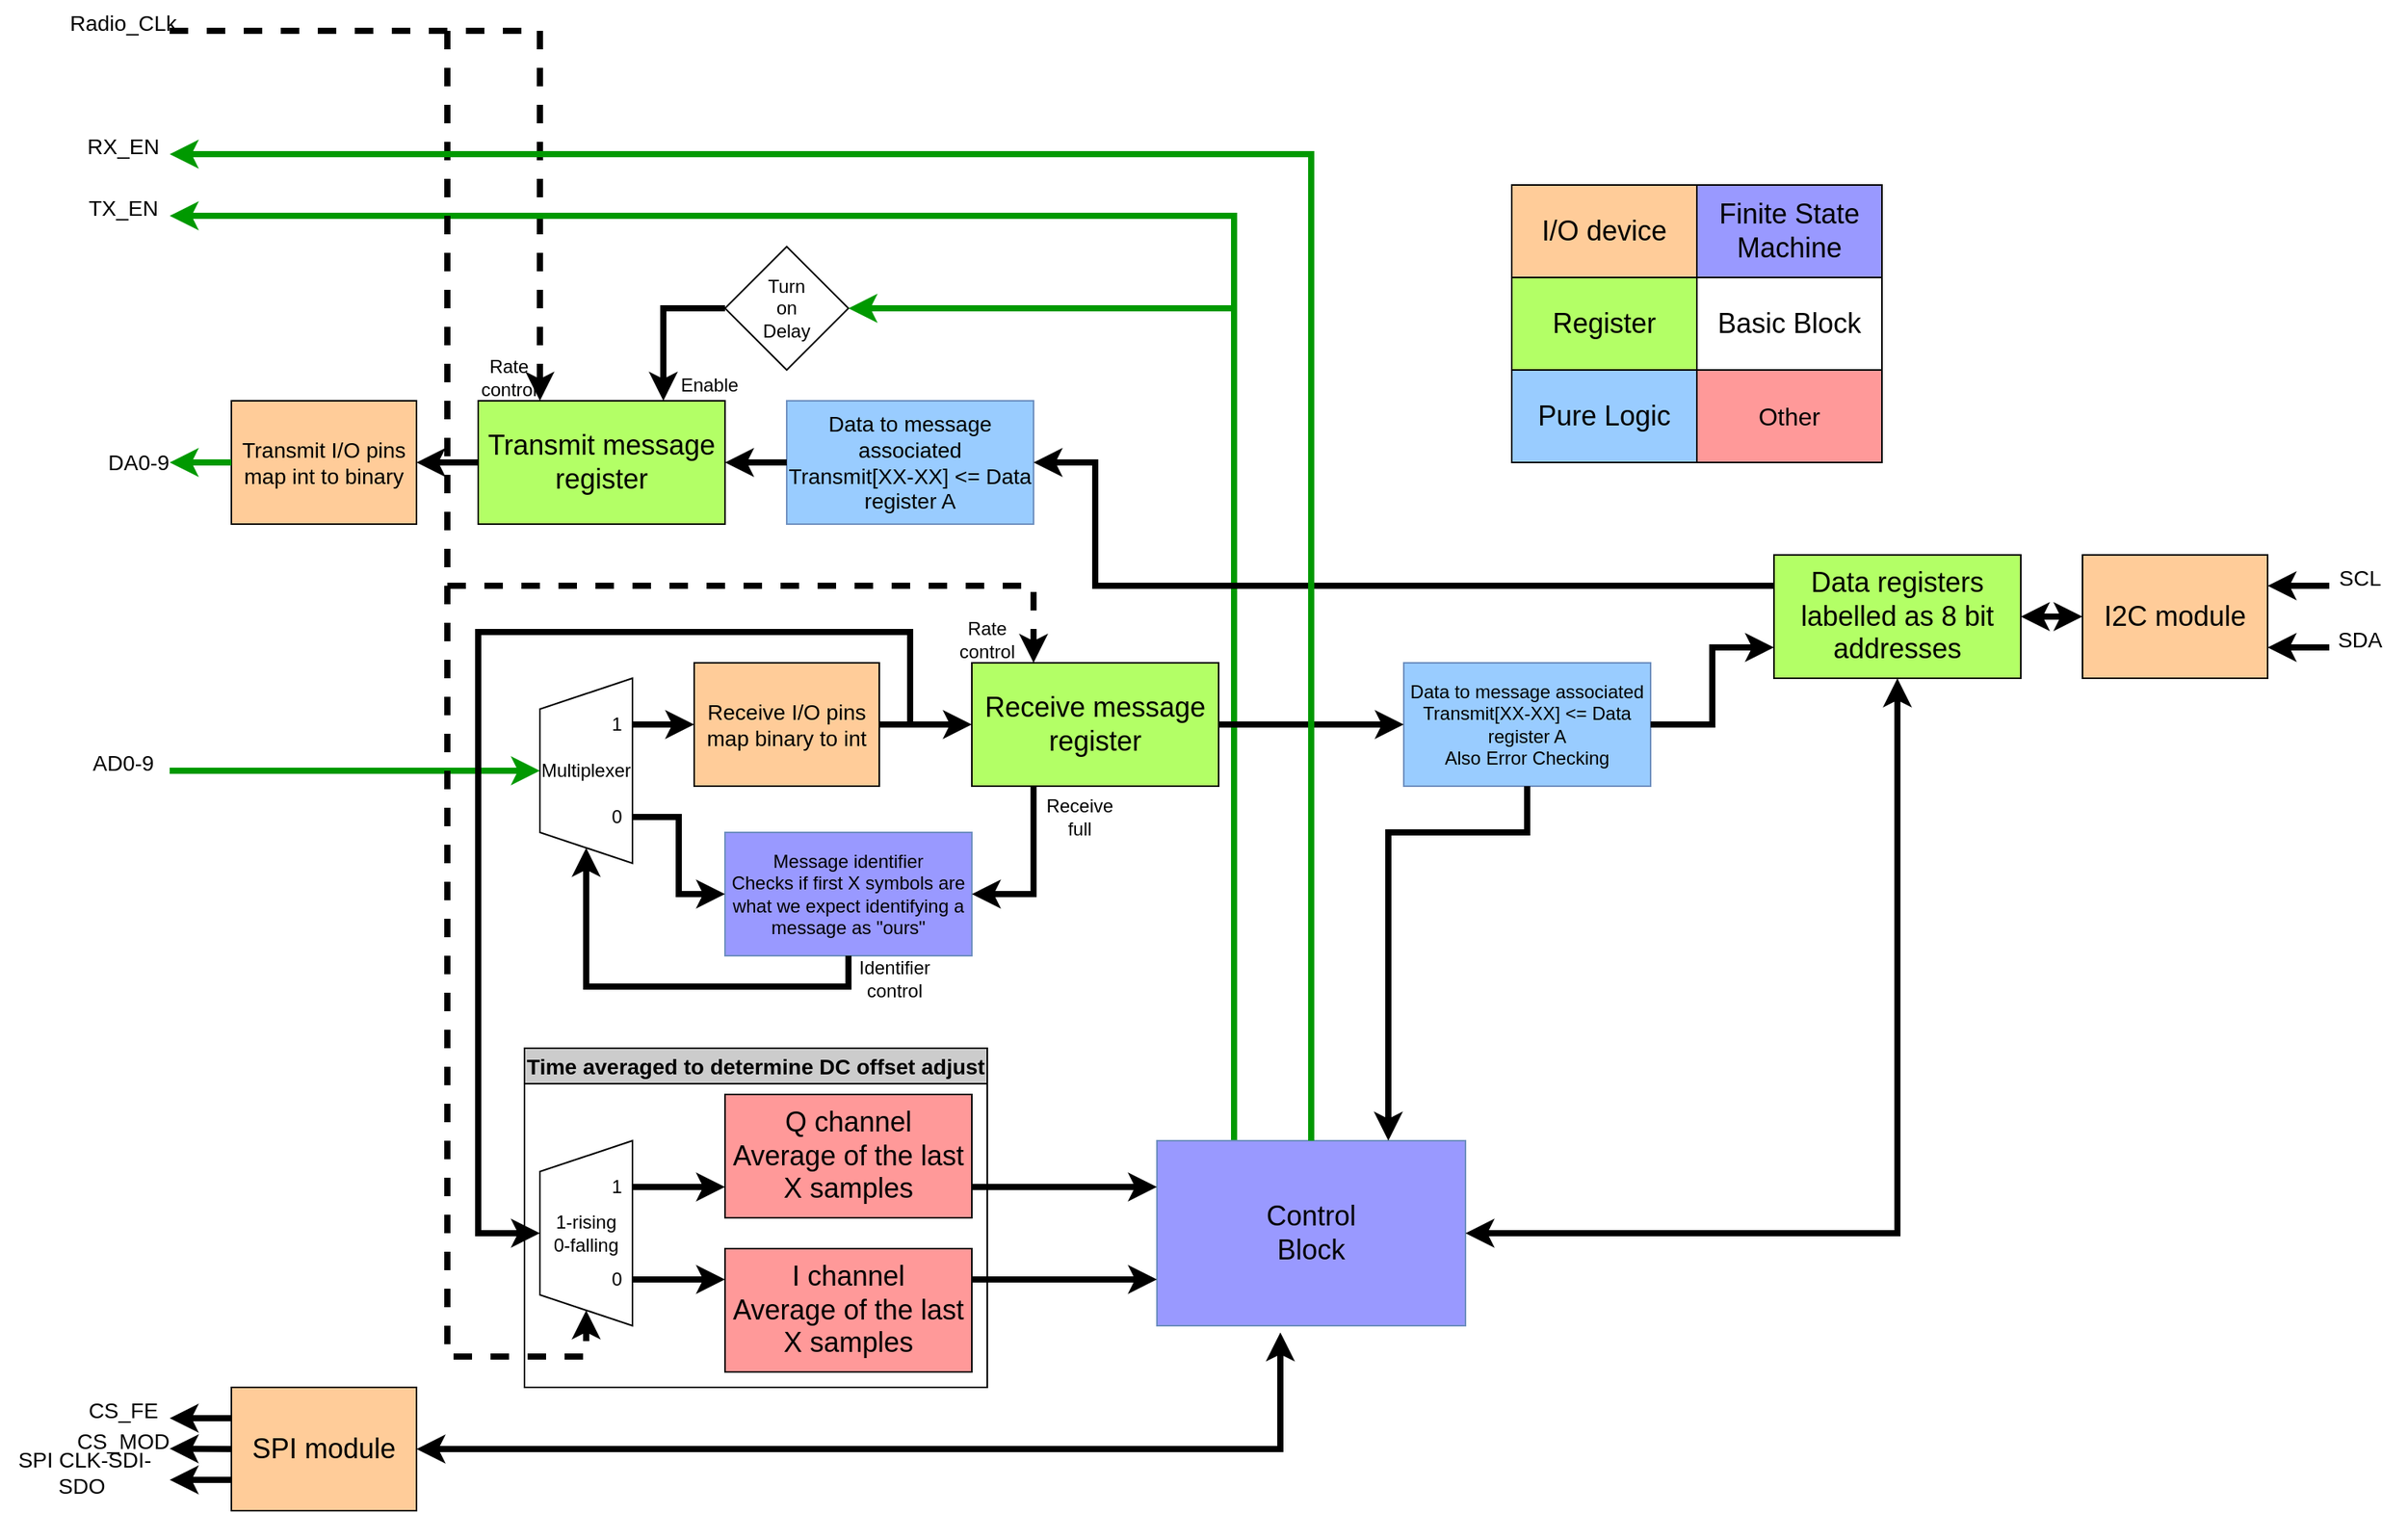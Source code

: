 <mxfile version="26.0.9">
  <diagram name="Page-1" id="vsFpGM8cMpQ58_ePYn85">
    <mxGraphModel dx="1969" dy="984" grid="1" gridSize="10" guides="1" tooltips="1" connect="1" arrows="1" fold="1" page="1" pageScale="1" pageWidth="850" pageHeight="1100" math="0" shadow="0">
      <root>
        <mxCell id="0" />
        <mxCell id="1" parent="0" />
        <mxCell id="k6nBy3I7K8xRcGhtrXj--1" value="&lt;font style=&quot;font-size: 14px;&quot;&gt;Transmit I/O pins&lt;br&gt;map int to binary&lt;/font&gt;" style="rounded=0;whiteSpace=wrap;html=1;fillColor=#FFCC99;rotation=0;" parent="1" vertex="1">
          <mxGeometry x="160" y="560" width="120" height="80" as="geometry" />
        </mxCell>
        <mxCell id="k6nBy3I7K8xRcGhtrXj--2" value="" style="endArrow=classic;html=1;rounded=0;exitX=0;exitY=0.5;exitDx=0;exitDy=0;strokeWidth=4;strokeColor=#009900;" parent="1" source="k6nBy3I7K8xRcGhtrXj--1" edge="1">
          <mxGeometry width="50" height="50" relative="1" as="geometry">
            <mxPoint x="80" y="650" as="sourcePoint" />
            <mxPoint x="120" y="600" as="targetPoint" />
          </mxGeometry>
        </mxCell>
        <mxCell id="k6nBy3I7K8xRcGhtrXj--3" value="&lt;font style=&quot;font-size: 14px;&quot;&gt;DA0-9&lt;/font&gt;" style="text;html=1;strokeColor=none;fillColor=none;align=center;verticalAlign=middle;whiteSpace=wrap;rounded=0;" parent="1" vertex="1">
          <mxGeometry x="70" y="585" width="60" height="30" as="geometry" />
        </mxCell>
        <mxCell id="k6nBy3I7K8xRcGhtrXj--5" value="" style="endArrow=classic;html=1;rounded=0;strokeWidth=4;entryX=0;entryY=0.5;entryDx=0;entryDy=0;exitX=1;exitY=0.5;exitDx=0;exitDy=0;" parent="1" source="9bQRH0FdYBQ_Yc0oaRbt-37" target="fVUcmllLcyqqEy-csJnl-25" edge="1">
          <mxGeometry width="50" height="50" relative="1" as="geometry">
            <mxPoint x="120" y="800" as="sourcePoint" />
            <mxPoint x="160" y="800" as="targetPoint" />
          </mxGeometry>
        </mxCell>
        <mxCell id="k6nBy3I7K8xRcGhtrXj--6" value="&lt;font style=&quot;font-size: 14px;&quot;&gt;AD0-9&lt;/font&gt;" style="text;html=1;strokeColor=none;fillColor=none;align=center;verticalAlign=middle;whiteSpace=wrap;rounded=0;" parent="1" vertex="1">
          <mxGeometry x="60" y="780" width="60" height="30" as="geometry" />
        </mxCell>
        <mxCell id="fVUcmllLcyqqEy-csJnl-1" value="&lt;font style=&quot;font-size: 18px;&quot;&gt;Transmit message register&lt;/font&gt;" style="rounded=0;whiteSpace=wrap;html=1;fillColor=#B3FF66;" parent="1" vertex="1">
          <mxGeometry x="320" y="560" width="160" height="80" as="geometry" />
        </mxCell>
        <mxCell id="fVUcmllLcyqqEy-csJnl-3" value="" style="endArrow=classic;html=1;rounded=0;exitX=0;exitY=0.5;exitDx=0;exitDy=0;strokeWidth=4;entryX=1;entryY=0.5;entryDx=0;entryDy=0;" parent="1" source="fVUcmllLcyqqEy-csJnl-1" target="k6nBy3I7K8xRcGhtrXj--1" edge="1">
          <mxGeometry width="50" height="50" relative="1" as="geometry">
            <mxPoint x="170" y="610" as="sourcePoint" />
            <mxPoint x="290" y="600" as="targetPoint" />
          </mxGeometry>
        </mxCell>
        <mxCell id="fVUcmllLcyqqEy-csJnl-4" value="Turn&lt;br&gt;on&lt;br&gt;Delay" style="rhombus;whiteSpace=wrap;html=1;" parent="1" vertex="1">
          <mxGeometry x="480" y="460" width="80" height="80" as="geometry" />
        </mxCell>
        <mxCell id="fVUcmllLcyqqEy-csJnl-6" value="" style="endArrow=classic;html=1;rounded=0;strokeWidth=4;entryX=0.25;entryY=0;entryDx=0;entryDy=0;dashed=1;" parent="1" target="fVUcmllLcyqqEy-csJnl-1" edge="1">
          <mxGeometry width="50" height="50" relative="1" as="geometry">
            <mxPoint x="120" y="320" as="sourcePoint" />
            <mxPoint x="140" y="460" as="targetPoint" />
            <Array as="points">
              <mxPoint x="360" y="320" />
            </Array>
          </mxGeometry>
        </mxCell>
        <mxCell id="fVUcmllLcyqqEy-csJnl-7" value="" style="endArrow=classic;html=1;rounded=0;exitX=0;exitY=0.5;exitDx=0;exitDy=0;strokeWidth=4;entryX=0.75;entryY=0;entryDx=0;entryDy=0;" parent="1" source="fVUcmllLcyqqEy-csJnl-4" target="fVUcmllLcyqqEy-csJnl-1" edge="1">
          <mxGeometry width="50" height="50" relative="1" as="geometry">
            <mxPoint x="190" y="630" as="sourcePoint" />
            <mxPoint x="150" y="630" as="targetPoint" />
            <Array as="points">
              <mxPoint x="440" y="500" />
            </Array>
          </mxGeometry>
        </mxCell>
        <mxCell id="fVUcmllLcyqqEy-csJnl-11" value="" style="endArrow=classic;html=1;rounded=0;strokeWidth=4;strokeColor=#009900;" parent="1" edge="1">
          <mxGeometry width="50" height="50" relative="1" as="geometry">
            <mxPoint x="810" y="500" as="sourcePoint" />
            <mxPoint x="120" y="440" as="targetPoint" />
            <Array as="points">
              <mxPoint x="810" y="440" />
            </Array>
          </mxGeometry>
        </mxCell>
        <mxCell id="fVUcmllLcyqqEy-csJnl-12" value="&lt;font style=&quot;font-size: 14px;&quot;&gt;Radio_CLk&lt;/font&gt;" style="text;html=1;strokeColor=none;fillColor=none;align=center;verticalAlign=middle;whiteSpace=wrap;rounded=0;" parent="1" vertex="1">
          <mxGeometry x="60" y="300" width="60" height="30" as="geometry" />
        </mxCell>
        <mxCell id="fVUcmllLcyqqEy-csJnl-13" value="&lt;font style=&quot;font-size: 14px;&quot;&gt;TX_EN&lt;/font&gt;" style="text;html=1;strokeColor=none;fillColor=none;align=center;verticalAlign=middle;whiteSpace=wrap;rounded=0;" parent="1" vertex="1">
          <mxGeometry x="60" y="420" width="60" height="30" as="geometry" />
        </mxCell>
        <mxCell id="fVUcmllLcyqqEy-csJnl-14" value="" style="endArrow=classic;html=1;rounded=0;strokeWidth=4;entryX=1;entryY=0.5;entryDx=0;entryDy=0;exitX=0.25;exitY=0;exitDx=0;exitDy=0;strokeColor=#009900;" parent="1" source="fKqxcsbEL_6MsnyXHgG2-2" target="fVUcmllLcyqqEy-csJnl-4" edge="1">
          <mxGeometry width="50" height="50" relative="1" as="geometry">
            <mxPoint x="600" y="500" as="sourcePoint" />
            <mxPoint x="540" y="499.62" as="targetPoint" />
            <Array as="points">
              <mxPoint x="810" y="500" />
            </Array>
          </mxGeometry>
        </mxCell>
        <mxCell id="fVUcmllLcyqqEy-csJnl-15" value="&lt;font style=&quot;font-size: 18px;&quot;&gt;I2C module&lt;/font&gt;" style="rounded=0;whiteSpace=wrap;html=1;fillColor=#FFCC99;rotation=0;" parent="1" vertex="1">
          <mxGeometry x="1360" y="660" width="120" height="80" as="geometry" />
        </mxCell>
        <mxCell id="fVUcmllLcyqqEy-csJnl-16" value="&lt;font style=&quot;font-size: 18px;&quot;&gt;Data registers&lt;br&gt;labelled as 8 bit addresses&lt;/font&gt;" style="rounded=0;whiteSpace=wrap;html=1;fillColor=#B3FF66;" parent="1" vertex="1">
          <mxGeometry x="1160" y="660" width="160" height="80" as="geometry" />
        </mxCell>
        <mxCell id="fVUcmllLcyqqEy-csJnl-18" value="" style="endArrow=classic;html=1;rounded=0;strokeWidth=4;entryX=1;entryY=0.25;entryDx=0;entryDy=0;" parent="1" target="fVUcmllLcyqqEy-csJnl-15" edge="1">
          <mxGeometry width="50" height="50" relative="1" as="geometry">
            <mxPoint x="1520" y="680" as="sourcePoint" />
            <mxPoint x="1100" y="510" as="targetPoint" />
          </mxGeometry>
        </mxCell>
        <mxCell id="fVUcmllLcyqqEy-csJnl-19" value="" style="endArrow=classic;html=1;rounded=0;strokeWidth=4;entryX=1;entryY=0.75;entryDx=0;entryDy=0;" parent="1" target="fVUcmllLcyqqEy-csJnl-15" edge="1">
          <mxGeometry width="50" height="50" relative="1" as="geometry">
            <mxPoint x="1520" y="720" as="sourcePoint" />
            <mxPoint x="1110" y="520" as="targetPoint" />
          </mxGeometry>
        </mxCell>
        <mxCell id="fVUcmllLcyqqEy-csJnl-20" value="&lt;font style=&quot;font-size: 14px;&quot;&gt;SDA&lt;/font&gt;" style="text;html=1;strokeColor=none;fillColor=none;align=center;verticalAlign=middle;whiteSpace=wrap;rounded=0;" parent="1" vertex="1">
          <mxGeometry x="1510" y="700" width="60" height="30" as="geometry" />
        </mxCell>
        <mxCell id="fVUcmllLcyqqEy-csJnl-21" value="&lt;font style=&quot;font-size: 14px;&quot;&gt;SCL&lt;/font&gt;" style="text;html=1;strokeColor=none;fillColor=none;align=center;verticalAlign=middle;whiteSpace=wrap;rounded=0;" parent="1" vertex="1">
          <mxGeometry x="1510" y="660" width="60" height="30" as="geometry" />
        </mxCell>
        <mxCell id="fVUcmllLcyqqEy-csJnl-22" value="" style="endArrow=classic;startArrow=classic;html=1;rounded=0;entryX=0;entryY=0.5;entryDx=0;entryDy=0;exitX=1;exitY=0.5;exitDx=0;exitDy=0;strokeWidth=4;" parent="1" source="fVUcmllLcyqqEy-csJnl-16" target="fVUcmllLcyqqEy-csJnl-15" edge="1">
          <mxGeometry width="50" height="50" relative="1" as="geometry">
            <mxPoint x="1380" y="810" as="sourcePoint" />
            <mxPoint x="1430" y="760" as="targetPoint" />
          </mxGeometry>
        </mxCell>
        <mxCell id="fVUcmllLcyqqEy-csJnl-25" value="&lt;font style=&quot;font-size: 18px;&quot;&gt;Receive message register&lt;/font&gt;" style="rounded=0;whiteSpace=wrap;html=1;fillColor=#B3FF66;" parent="1" vertex="1">
          <mxGeometry x="640" y="730" width="160" height="80" as="geometry" />
        </mxCell>
        <mxCell id="fVUcmllLcyqqEy-csJnl-28" value="" style="endArrow=classic;html=1;rounded=0;strokeWidth=4;entryX=0.25;entryY=0;entryDx=0;entryDy=0;dashed=1;" parent="1" target="fVUcmllLcyqqEy-csJnl-25" edge="1">
          <mxGeometry width="50" height="50" relative="1" as="geometry">
            <mxPoint x="300" y="320" as="sourcePoint" />
            <mxPoint x="370" y="570" as="targetPoint" />
            <Array as="points">
              <mxPoint x="300" y="680" />
              <mxPoint x="680" y="680" />
            </Array>
          </mxGeometry>
        </mxCell>
        <mxCell id="fVUcmllLcyqqEy-csJnl-32" value="&lt;font style=&quot;font-size: 14px;&quot;&gt;RX_EN&lt;/font&gt;" style="text;html=1;strokeColor=none;fillColor=none;align=center;verticalAlign=middle;whiteSpace=wrap;rounded=0;" parent="1" vertex="1">
          <mxGeometry x="60" y="380" width="60" height="30" as="geometry" />
        </mxCell>
        <mxCell id="fVUcmllLcyqqEy-csJnl-34" value="&lt;font style=&quot;font-size: 14px;&quot;&gt;Data to message associated&lt;br&gt;Transmit[XX-XX] &amp;lt;= Data register A&lt;/font&gt;" style="rounded=0;whiteSpace=wrap;html=1;fillColor=#99CCFF;strokeColor=#6c8ebf;" parent="1" vertex="1">
          <mxGeometry x="520" y="560" width="160" height="80" as="geometry" />
        </mxCell>
        <mxCell id="fVUcmllLcyqqEy-csJnl-36" value="Data to message associated&lt;br&gt;Transmit[XX-XX] &amp;lt;= Data register A&lt;br&gt;Also Error Checking" style="rounded=0;whiteSpace=wrap;html=1;fillColor=#99CCFF;strokeColor=#6c8ebf;" parent="1" vertex="1">
          <mxGeometry x="920" y="730" width="160" height="80" as="geometry" />
        </mxCell>
        <mxCell id="fVUcmllLcyqqEy-csJnl-37" value="" style="endArrow=classic;html=1;rounded=0;strokeWidth=4;entryX=1;entryY=0.5;entryDx=0;entryDy=0;exitX=0;exitY=0.5;exitDx=0;exitDy=0;" parent="1" source="fVUcmllLcyqqEy-csJnl-34" target="fVUcmllLcyqqEy-csJnl-1" edge="1">
          <mxGeometry width="50" height="50" relative="1" as="geometry">
            <mxPoint x="610" y="510" as="sourcePoint" />
            <mxPoint x="570" y="510" as="targetPoint" />
          </mxGeometry>
        </mxCell>
        <mxCell id="fVUcmllLcyqqEy-csJnl-39" value="" style="endArrow=classic;html=1;rounded=0;strokeWidth=4;entryX=0;entryY=0.75;entryDx=0;entryDy=0;exitX=1;exitY=0.5;exitDx=0;exitDy=0;" parent="1" source="fVUcmllLcyqqEy-csJnl-36" target="fVUcmllLcyqqEy-csJnl-16" edge="1">
          <mxGeometry width="50" height="50" relative="1" as="geometry">
            <mxPoint x="750" y="530" as="sourcePoint" />
            <mxPoint x="710" y="530" as="targetPoint" />
            <Array as="points">
              <mxPoint x="1120" y="770" />
              <mxPoint x="1120" y="720" />
            </Array>
          </mxGeometry>
        </mxCell>
        <mxCell id="fVUcmllLcyqqEy-csJnl-40" value="" style="endArrow=classic;html=1;rounded=0;strokeWidth=4;entryX=1;entryY=0.5;entryDx=0;entryDy=0;exitX=0;exitY=0.25;exitDx=0;exitDy=0;" parent="1" source="fVUcmllLcyqqEy-csJnl-16" target="fVUcmllLcyqqEy-csJnl-34" edge="1">
          <mxGeometry width="50" height="50" relative="1" as="geometry">
            <mxPoint x="640" y="540" as="sourcePoint" />
            <mxPoint x="600" y="540" as="targetPoint" />
            <Array as="points">
              <mxPoint x="720" y="680" />
              <mxPoint x="720" y="600" />
            </Array>
          </mxGeometry>
        </mxCell>
        <mxCell id="fVUcmllLcyqqEy-csJnl-42" value="Multiplexer" style="shape=trapezoid;perimeter=trapezoidPerimeter;whiteSpace=wrap;html=1;fixedSize=1;direction=north;" parent="1" vertex="1">
          <mxGeometry x="360" y="740" width="60" height="120" as="geometry" />
        </mxCell>
        <mxCell id="fVUcmllLcyqqEy-csJnl-45" value="Message identifier&lt;br&gt;Checks if first X symbols are what we expect identifying a message as &quot;ours&quot;" style="rounded=0;whiteSpace=wrap;html=1;fillColor=#9999FF;strokeColor=#6c8ebf;" parent="1" vertex="1">
          <mxGeometry x="480" y="840" width="160" height="80" as="geometry" />
        </mxCell>
        <mxCell id="fVUcmllLcyqqEy-csJnl-46" value="" style="endArrow=classic;html=1;rounded=0;strokeWidth=4;exitX=0.25;exitY=1;exitDx=0;exitDy=0;entryX=0;entryY=0.5;entryDx=0;entryDy=0;" parent="1" source="fVUcmllLcyqqEy-csJnl-42" target="fVUcmllLcyqqEy-csJnl-45" edge="1">
          <mxGeometry width="50" height="50" relative="1" as="geometry">
            <mxPoint x="430" y="780" as="sourcePoint" />
            <mxPoint x="490" y="780" as="targetPoint" />
            <Array as="points">
              <mxPoint x="450" y="830" />
              <mxPoint x="450" y="880" />
            </Array>
          </mxGeometry>
        </mxCell>
        <mxCell id="fVUcmllLcyqqEy-csJnl-47" value="" style="endArrow=classic;html=1;rounded=0;strokeWidth=4;exitX=0.5;exitY=1;exitDx=0;exitDy=0;entryX=0;entryY=0.5;entryDx=0;entryDy=0;" parent="1" source="fVUcmllLcyqqEy-csJnl-45" target="fVUcmllLcyqqEy-csJnl-42" edge="1">
          <mxGeometry width="50" height="50" relative="1" as="geometry">
            <mxPoint x="440" y="790" as="sourcePoint" />
            <mxPoint x="500" y="790" as="targetPoint" />
            <Array as="points">
              <mxPoint x="560" y="940" />
              <mxPoint x="390" y="940" />
            </Array>
          </mxGeometry>
        </mxCell>
        <mxCell id="fVUcmllLcyqqEy-csJnl-48" value="1" style="text;html=1;strokeColor=none;fillColor=none;align=center;verticalAlign=middle;whiteSpace=wrap;rounded=0;" parent="1" vertex="1">
          <mxGeometry x="400" y="760" width="20" height="20" as="geometry" />
        </mxCell>
        <mxCell id="fVUcmllLcyqqEy-csJnl-49" value="0" style="text;html=1;strokeColor=none;fillColor=none;align=center;verticalAlign=middle;whiteSpace=wrap;rounded=0;" parent="1" vertex="1">
          <mxGeometry x="400" y="820" width="20" height="20" as="geometry" />
        </mxCell>
        <mxCell id="fVUcmllLcyqqEy-csJnl-53" value="" style="endArrow=classic;html=1;rounded=0;strokeWidth=4;entryX=0.5;entryY=0;entryDx=0;entryDy=0;strokeColor=#009900;" parent="1" target="fVUcmllLcyqqEy-csJnl-42" edge="1">
          <mxGeometry width="50" height="50" relative="1" as="geometry">
            <mxPoint x="120" y="800" as="sourcePoint" />
            <mxPoint x="170" y="810" as="targetPoint" />
          </mxGeometry>
        </mxCell>
        <mxCell id="fVUcmllLcyqqEy-csJnl-54" value="&lt;font style=&quot;font-size: 18px;&quot;&gt;I/O device&lt;/font&gt;" style="rounded=0;whiteSpace=wrap;html=1;fillColor=#FFCC99;" parent="1" vertex="1">
          <mxGeometry x="990" y="420" width="120" height="60" as="geometry" />
        </mxCell>
        <mxCell id="fVUcmllLcyqqEy-csJnl-55" value="&lt;font style=&quot;font-size: 18px;&quot;&gt;Register&lt;/font&gt;" style="rounded=0;whiteSpace=wrap;html=1;fillColor=#B3FF66;" parent="1" vertex="1">
          <mxGeometry x="990" y="480" width="120" height="60" as="geometry" />
        </mxCell>
        <mxCell id="fVUcmllLcyqqEy-csJnl-56" value="&lt;font style=&quot;font-size: 18px;&quot;&gt;Pure Logic&lt;/font&gt;" style="rounded=0;whiteSpace=wrap;html=1;fillColor=#99CCFF;" parent="1" vertex="1">
          <mxGeometry x="990" y="540" width="120" height="60" as="geometry" />
        </mxCell>
        <mxCell id="fVUcmllLcyqqEy-csJnl-57" value="&lt;font style=&quot;font-size: 18px;&quot;&gt;Finite State&lt;br&gt;Machine&lt;/font&gt;" style="rounded=0;whiteSpace=wrap;html=1;fillColor=#9999FF;" parent="1" vertex="1">
          <mxGeometry x="1110" y="420" width="120" height="60" as="geometry" />
        </mxCell>
        <mxCell id="fVUcmllLcyqqEy-csJnl-59" value="" style="endArrow=classic;html=1;rounded=0;strokeWidth=4;exitX=0.75;exitY=1;exitDx=0;exitDy=0;entryX=0;entryY=0.5;entryDx=0;entryDy=0;" parent="1" source="fVUcmllLcyqqEy-csJnl-42" target="9bQRH0FdYBQ_Yc0oaRbt-37" edge="1">
          <mxGeometry width="50" height="50" relative="1" as="geometry">
            <mxPoint x="390" y="780" as="sourcePoint" />
            <mxPoint x="470" y="710" as="targetPoint" />
          </mxGeometry>
        </mxCell>
        <mxCell id="fVUcmllLcyqqEy-csJnl-60" value="" style="endArrow=classic;html=1;rounded=0;strokeWidth=4;entryX=1;entryY=0.5;entryDx=0;entryDy=0;exitX=0.25;exitY=1;exitDx=0;exitDy=0;" parent="1" source="fVUcmllLcyqqEy-csJnl-25" target="fVUcmllLcyqqEy-csJnl-45" edge="1">
          <mxGeometry width="50" height="50" relative="1" as="geometry">
            <mxPoint x="300" y="820" as="sourcePoint" />
            <mxPoint x="340" y="820" as="targetPoint" />
            <Array as="points">
              <mxPoint x="680" y="880" />
              <mxPoint x="640" y="880" />
            </Array>
          </mxGeometry>
        </mxCell>
        <mxCell id="fVUcmllLcyqqEy-csJnl-61" value="Receive full" style="text;html=1;strokeColor=none;fillColor=none;align=center;verticalAlign=middle;whiteSpace=wrap;rounded=0;" parent="1" vertex="1">
          <mxGeometry x="680" y="815" width="60" height="30" as="geometry" />
        </mxCell>
        <mxCell id="fVUcmllLcyqqEy-csJnl-62" value="Identifier control" style="text;html=1;strokeColor=none;fillColor=none;align=center;verticalAlign=middle;whiteSpace=wrap;rounded=0;" parent="1" vertex="1">
          <mxGeometry x="560" y="920" width="60" height="30" as="geometry" />
        </mxCell>
        <mxCell id="fVUcmllLcyqqEy-csJnl-64" value="" style="endArrow=classic;html=1;rounded=0;strokeWidth=4;entryX=0;entryY=0.5;entryDx=0;entryDy=0;exitX=1;exitY=0.5;exitDx=0;exitDy=0;" parent="1" source="fVUcmllLcyqqEy-csJnl-25" target="fVUcmllLcyqqEy-csJnl-36" edge="1">
          <mxGeometry width="50" height="50" relative="1" as="geometry">
            <mxPoint x="350" y="830" as="sourcePoint" />
            <mxPoint x="390" y="830" as="targetPoint" />
          </mxGeometry>
        </mxCell>
        <mxCell id="fVUcmllLcyqqEy-csJnl-65" value="&lt;font style=&quot;font-size: 18px;&quot;&gt;Basic Block&lt;/font&gt;" style="rounded=0;whiteSpace=wrap;html=1;" parent="1" vertex="1">
          <mxGeometry x="1110" y="480" width="120" height="60" as="geometry" />
        </mxCell>
        <mxCell id="fVUcmllLcyqqEy-csJnl-66" value="Rate control" style="text;html=1;strokeColor=none;fillColor=none;align=center;verticalAlign=middle;whiteSpace=wrap;rounded=0;" parent="1" vertex="1">
          <mxGeometry x="310" y="530" width="60" height="30" as="geometry" />
        </mxCell>
        <mxCell id="fVUcmllLcyqqEy-csJnl-69" value="Rate control" style="text;html=1;strokeColor=none;fillColor=none;align=center;verticalAlign=middle;whiteSpace=wrap;rounded=0;" parent="1" vertex="1">
          <mxGeometry x="620" y="700" width="60" height="30" as="geometry" />
        </mxCell>
        <mxCell id="fVUcmllLcyqqEy-csJnl-71" value="Enable" style="text;html=1;strokeColor=none;fillColor=none;align=center;verticalAlign=middle;whiteSpace=wrap;rounded=0;" parent="1" vertex="1">
          <mxGeometry x="440" y="535" width="60" height="30" as="geometry" />
        </mxCell>
        <mxCell id="fKqxcsbEL_6MsnyXHgG2-2" value="&lt;font style=&quot;font-size: 18px;&quot;&gt;Control&lt;br&gt;Block&lt;br&gt;&lt;/font&gt;" style="rounded=0;whiteSpace=wrap;html=1;fillColor=#9999FF;strokeColor=#6c8ebf;" parent="1" vertex="1">
          <mxGeometry x="760" y="1040" width="200" height="120" as="geometry" />
        </mxCell>
        <mxCell id="9bQRH0FdYBQ_Yc0oaRbt-1" value="&lt;font size=&quot;3&quot;&gt;Other&lt;/font&gt;" style="rounded=0;whiteSpace=wrap;html=1;fillColor=#FF9999;" parent="1" vertex="1">
          <mxGeometry x="1110" y="540" width="120" height="60" as="geometry" />
        </mxCell>
        <mxCell id="9bQRH0FdYBQ_Yc0oaRbt-3" value="&lt;font style=&quot;font-size: 18px;&quot;&gt;Q channel&lt;br&gt;Average of the last X samples&lt;/font&gt;" style="rounded=0;whiteSpace=wrap;html=1;fillColor=#FF9999;" parent="1" vertex="1">
          <mxGeometry x="480" y="1010" width="160" height="80" as="geometry" />
        </mxCell>
        <mxCell id="9bQRH0FdYBQ_Yc0oaRbt-4" value="1-rising&lt;br&gt;0-falling" style="shape=trapezoid;perimeter=trapezoidPerimeter;whiteSpace=wrap;html=1;fixedSize=1;direction=north;" parent="1" vertex="1">
          <mxGeometry x="360" y="1040" width="60" height="120" as="geometry" />
        </mxCell>
        <mxCell id="9bQRH0FdYBQ_Yc0oaRbt-5" value="1" style="text;html=1;strokeColor=none;fillColor=none;align=center;verticalAlign=middle;whiteSpace=wrap;rounded=0;" parent="1" vertex="1">
          <mxGeometry x="400" y="1060" width="20" height="20" as="geometry" />
        </mxCell>
        <mxCell id="9bQRH0FdYBQ_Yc0oaRbt-6" value="0" style="text;html=1;strokeColor=none;fillColor=none;align=center;verticalAlign=middle;whiteSpace=wrap;rounded=0;" parent="1" vertex="1">
          <mxGeometry x="400" y="1120" width="20" height="20" as="geometry" />
        </mxCell>
        <mxCell id="9bQRH0FdYBQ_Yc0oaRbt-7" value="" style="endArrow=classic;html=1;rounded=0;strokeWidth=4;entryX=0.5;entryY=0;entryDx=0;entryDy=0;" parent="1" target="9bQRH0FdYBQ_Yc0oaRbt-4" edge="1">
          <mxGeometry width="50" height="50" relative="1" as="geometry">
            <mxPoint x="600" y="770" as="sourcePoint" />
            <mxPoint x="370" y="810" as="targetPoint" />
            <Array as="points">
              <mxPoint x="600" y="710" />
              <mxPoint x="320" y="710" />
              <mxPoint x="320" y="1100" />
            </Array>
          </mxGeometry>
        </mxCell>
        <mxCell id="9bQRH0FdYBQ_Yc0oaRbt-10" value="&lt;font style=&quot;font-size: 18px;&quot;&gt;I channel&lt;br&gt;Average of the last X samples&lt;/font&gt;" style="rounded=0;whiteSpace=wrap;html=1;fillColor=#FF9999;" parent="1" vertex="1">
          <mxGeometry x="480" y="1110" width="160" height="80" as="geometry" />
        </mxCell>
        <mxCell id="9bQRH0FdYBQ_Yc0oaRbt-14" value="" style="endArrow=classic;html=1;rounded=0;strokeWidth=4;entryX=0;entryY=0.75;entryDx=0;entryDy=0;exitX=0.75;exitY=1;exitDx=0;exitDy=0;" parent="1" source="9bQRH0FdYBQ_Yc0oaRbt-4" target="9bQRH0FdYBQ_Yc0oaRbt-3" edge="1">
          <mxGeometry width="50" height="50" relative="1" as="geometry">
            <mxPoint x="430" y="1060" as="sourcePoint" />
            <mxPoint x="370" y="850" as="targetPoint" />
          </mxGeometry>
        </mxCell>
        <mxCell id="9bQRH0FdYBQ_Yc0oaRbt-15" value="" style="endArrow=classic;html=1;rounded=0;strokeWidth=4;entryX=0;entryY=0.25;entryDx=0;entryDy=0;exitX=0.25;exitY=1;exitDx=0;exitDy=0;" parent="1" source="9bQRH0FdYBQ_Yc0oaRbt-4" target="9bQRH0FdYBQ_Yc0oaRbt-10" edge="1">
          <mxGeometry width="50" height="50" relative="1" as="geometry">
            <mxPoint x="430" y="1130" as="sourcePoint" />
            <mxPoint x="380" y="860" as="targetPoint" />
          </mxGeometry>
        </mxCell>
        <mxCell id="9bQRH0FdYBQ_Yc0oaRbt-16" value="" style="endArrow=classic;html=1;rounded=0;strokeWidth=4;entryX=0;entryY=0.5;entryDx=0;entryDy=0;dashed=1;" parent="1" target="9bQRH0FdYBQ_Yc0oaRbt-4" edge="1">
          <mxGeometry width="50" height="50" relative="1" as="geometry">
            <mxPoint x="300" y="680" as="sourcePoint" />
            <mxPoint x="370" y="570" as="targetPoint" />
            <Array as="points">
              <mxPoint x="300" y="1180" />
              <mxPoint x="390" y="1180" />
            </Array>
          </mxGeometry>
        </mxCell>
        <mxCell id="9bQRH0FdYBQ_Yc0oaRbt-17" value="&lt;font style=&quot;font-size: 18px;&quot;&gt;SPI module&lt;/font&gt;" style="rounded=0;whiteSpace=wrap;html=1;fillColor=#FFCC99;rotation=0;" parent="1" vertex="1">
          <mxGeometry x="160" y="1200" width="120" height="80" as="geometry" />
        </mxCell>
        <mxCell id="9bQRH0FdYBQ_Yc0oaRbt-18" value="" style="endArrow=classic;html=1;rounded=0;strokeWidth=4;entryX=0;entryY=0.25;entryDx=0;entryDy=0;exitX=1;exitY=0.75;exitDx=0;exitDy=0;" parent="1" source="9bQRH0FdYBQ_Yc0oaRbt-3" target="fKqxcsbEL_6MsnyXHgG2-2" edge="1">
          <mxGeometry width="50" height="50" relative="1" as="geometry">
            <mxPoint x="430" y="1080" as="sourcePoint" />
            <mxPoint x="490" y="1080" as="targetPoint" />
          </mxGeometry>
        </mxCell>
        <mxCell id="9bQRH0FdYBQ_Yc0oaRbt-19" value="" style="endArrow=classic;html=1;rounded=0;strokeWidth=4;entryX=0;entryY=0.75;entryDx=0;entryDy=0;exitX=1;exitY=0.25;exitDx=0;exitDy=0;" parent="1" source="9bQRH0FdYBQ_Yc0oaRbt-10" target="fKqxcsbEL_6MsnyXHgG2-2" edge="1">
          <mxGeometry width="50" height="50" relative="1" as="geometry">
            <mxPoint x="440" y="1090" as="sourcePoint" />
            <mxPoint x="500" y="1090" as="targetPoint" />
          </mxGeometry>
        </mxCell>
        <mxCell id="9bQRH0FdYBQ_Yc0oaRbt-20" value="" style="endArrow=classic;html=1;rounded=0;exitX=0;exitY=0.25;exitDx=0;exitDy=0;strokeWidth=4;" parent="1" source="9bQRH0FdYBQ_Yc0oaRbt-17" edge="1">
          <mxGeometry width="50" height="50" relative="1" as="geometry">
            <mxPoint x="160" y="1220" as="sourcePoint" />
            <mxPoint x="120" y="1220" as="targetPoint" />
          </mxGeometry>
        </mxCell>
        <mxCell id="9bQRH0FdYBQ_Yc0oaRbt-21" value="" style="endArrow=classic;html=1;rounded=0;exitX=0;exitY=0.5;exitDx=0;exitDy=0;strokeWidth=4;" parent="1" source="9bQRH0FdYBQ_Yc0oaRbt-17" edge="1">
          <mxGeometry width="50" height="50" relative="1" as="geometry">
            <mxPoint x="160" y="1239.74" as="sourcePoint" />
            <mxPoint x="120" y="1239.74" as="targetPoint" />
          </mxGeometry>
        </mxCell>
        <mxCell id="9bQRH0FdYBQ_Yc0oaRbt-22" value="" style="endArrow=classic;html=1;rounded=0;exitX=0;exitY=0.75;exitDx=0;exitDy=0;strokeWidth=4;" parent="1" source="9bQRH0FdYBQ_Yc0oaRbt-17" edge="1">
          <mxGeometry width="50" height="50" relative="1" as="geometry">
            <mxPoint x="160" y="1260" as="sourcePoint" />
            <mxPoint x="120" y="1260" as="targetPoint" />
          </mxGeometry>
        </mxCell>
        <mxCell id="9bQRH0FdYBQ_Yc0oaRbt-26" value="&lt;font style=&quot;font-size: 14px;&quot;&gt;CS_FE&lt;/font&gt;" style="text;html=1;strokeColor=none;fillColor=none;align=center;verticalAlign=middle;whiteSpace=wrap;rounded=0;" parent="1" vertex="1">
          <mxGeometry x="60" y="1200" width="60" height="30" as="geometry" />
        </mxCell>
        <mxCell id="9bQRH0FdYBQ_Yc0oaRbt-27" value="&lt;font style=&quot;font-size: 14px;&quot;&gt;CS_MOD&lt;/font&gt;" style="text;html=1;strokeColor=none;fillColor=none;align=center;verticalAlign=middle;whiteSpace=wrap;rounded=0;" parent="1" vertex="1">
          <mxGeometry x="60" y="1220" width="60" height="30" as="geometry" />
        </mxCell>
        <mxCell id="9bQRH0FdYBQ_Yc0oaRbt-28" value="&lt;font style=&quot;font-size: 14px;&quot;&gt;SPI CLK-SDI-SDO&amp;nbsp;&lt;/font&gt;" style="text;html=1;strokeColor=none;fillColor=none;align=center;verticalAlign=middle;whiteSpace=wrap;rounded=0;" parent="1" vertex="1">
          <mxGeometry x="10" y="1240" width="110" height="30" as="geometry" />
        </mxCell>
        <mxCell id="9bQRH0FdYBQ_Yc0oaRbt-30" value="" style="endArrow=classic;startArrow=classic;html=1;rounded=0;entryX=0.4;entryY=1.036;entryDx=0;entryDy=0;exitX=1;exitY=0.5;exitDx=0;exitDy=0;strokeWidth=4;entryPerimeter=0;" parent="1" source="9bQRH0FdYBQ_Yc0oaRbt-17" target="fKqxcsbEL_6MsnyXHgG2-2" edge="1">
          <mxGeometry width="50" height="50" relative="1" as="geometry">
            <mxPoint x="1250" y="710" as="sourcePoint" />
            <mxPoint x="1290" y="710" as="targetPoint" />
            <Array as="points">
              <mxPoint x="840" y="1240" />
            </Array>
          </mxGeometry>
        </mxCell>
        <mxCell id="9bQRH0FdYBQ_Yc0oaRbt-32" value="" style="endArrow=classic;html=1;rounded=0;strokeWidth=4;exitX=0.5;exitY=0;exitDx=0;exitDy=0;strokeColor=#009900;" parent="1" source="fKqxcsbEL_6MsnyXHgG2-2" edge="1">
          <mxGeometry width="50" height="50" relative="1" as="geometry">
            <mxPoint x="820" y="1010" as="sourcePoint" />
            <mxPoint x="120" y="400" as="targetPoint" />
            <Array as="points">
              <mxPoint x="860" y="400" />
            </Array>
          </mxGeometry>
        </mxCell>
        <mxCell id="9bQRH0FdYBQ_Yc0oaRbt-33" value="" style="endArrow=classic;html=1;rounded=0;strokeWidth=4;entryX=0.75;entryY=0;entryDx=0;entryDy=0;exitX=0.5;exitY=1;exitDx=0;exitDy=0;" parent="1" source="fVUcmllLcyqqEy-csJnl-36" target="fKqxcsbEL_6MsnyXHgG2-2" edge="1">
          <mxGeometry width="50" height="50" relative="1" as="geometry">
            <mxPoint x="650" y="1040" as="sourcePoint" />
            <mxPoint x="770" y="1040" as="targetPoint" />
            <Array as="points">
              <mxPoint x="1000" y="840" />
              <mxPoint x="910" y="840" />
            </Array>
          </mxGeometry>
        </mxCell>
        <mxCell id="9bQRH0FdYBQ_Yc0oaRbt-34" value="&lt;font style=&quot;font-size: 14px;&quot;&gt;Time averaged to determine DC offset adjust&lt;/font&gt;" style="swimlane;whiteSpace=wrap;html=1;fillColor=#CCCCCC;strokeColor=#000000;" parent="1" vertex="1">
          <mxGeometry x="350" y="980" width="300" height="220" as="geometry" />
        </mxCell>
        <mxCell id="9bQRH0FdYBQ_Yc0oaRbt-36" value="" style="endArrow=classic;startArrow=classic;html=1;rounded=0;entryX=0.5;entryY=1;entryDx=0;entryDy=0;exitX=1;exitY=0.5;exitDx=0;exitDy=0;strokeWidth=4;" parent="1" source="fKqxcsbEL_6MsnyXHgG2-2" target="fVUcmllLcyqqEy-csJnl-16" edge="1">
          <mxGeometry width="50" height="50" relative="1" as="geometry">
            <mxPoint x="290" y="1250" as="sourcePoint" />
            <mxPoint x="850" y="1174" as="targetPoint" />
            <Array as="points">
              <mxPoint x="1240" y="1100" />
            </Array>
          </mxGeometry>
        </mxCell>
        <mxCell id="9bQRH0FdYBQ_Yc0oaRbt-37" value="&lt;font style=&quot;font-size: 14px;&quot;&gt;Receive I/O pins&lt;br&gt;map binary to int&lt;/font&gt;" style="rounded=0;whiteSpace=wrap;html=1;fillColor=#FFCC99;rotation=0;" parent="1" vertex="1">
          <mxGeometry x="460" y="730" width="120" height="80" as="geometry" />
        </mxCell>
      </root>
    </mxGraphModel>
  </diagram>
</mxfile>
